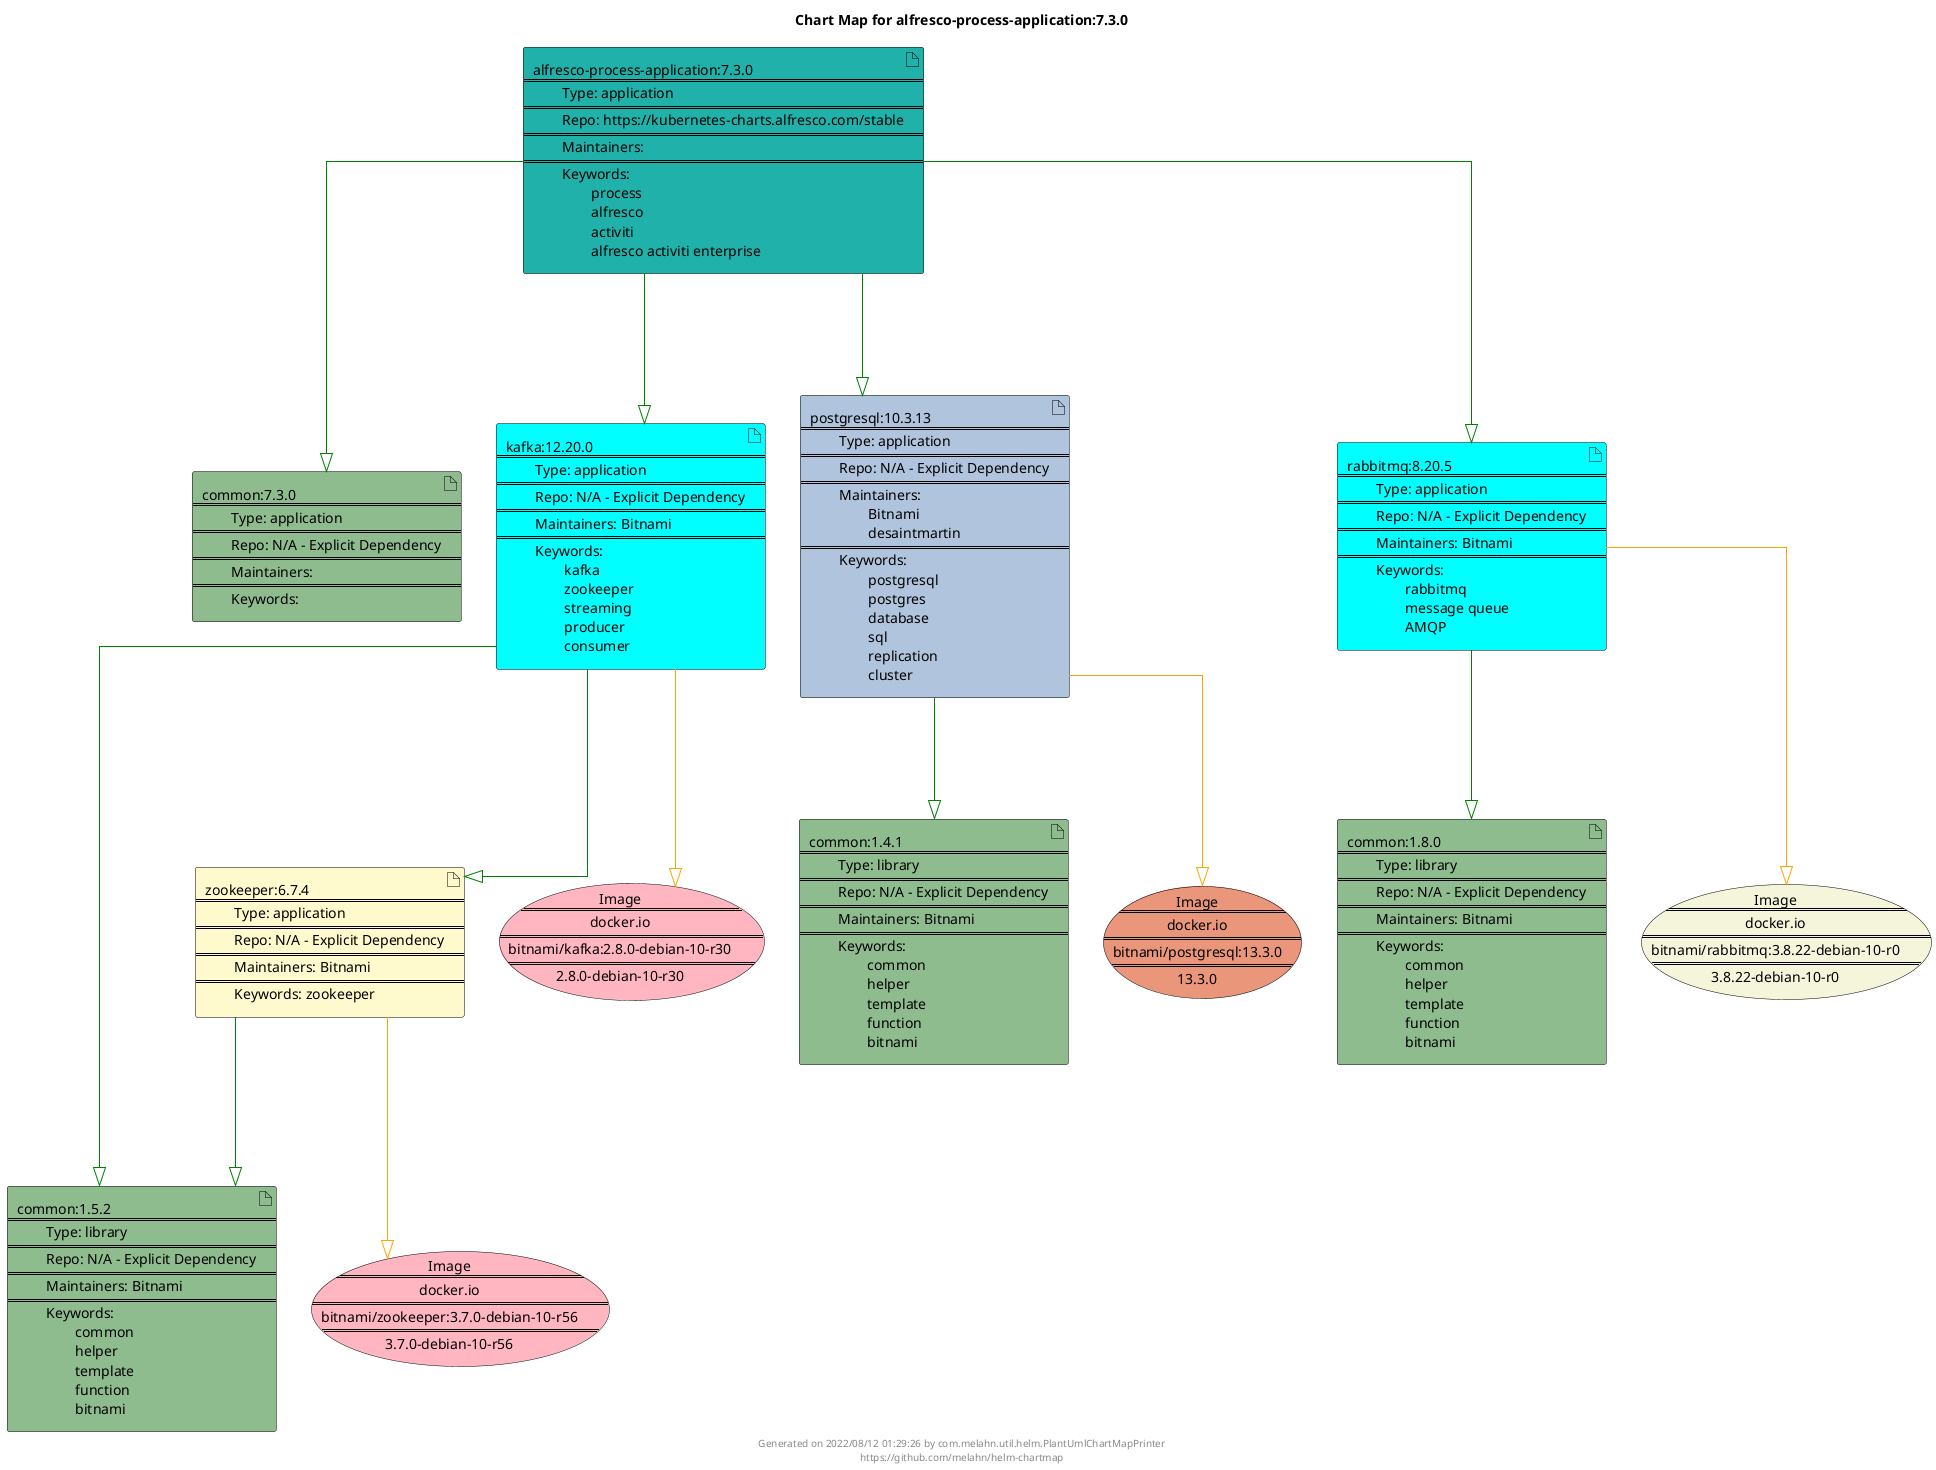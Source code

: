 @startuml
skinparam linetype ortho
skinparam backgroundColor white
skinparam usecaseBorderColor black
skinparam usecaseArrowColor LightSlateGray
skinparam artifactBorderColor black
skinparam artifactArrowColor LightSlateGray

title Chart Map for alfresco-process-application:7.3.0

'There are 9 referenced Helm Charts
artifact "common:1.4.1\n====\n\tType: library\n====\n\tRepo: N/A - Explicit Dependency\n====\n\tMaintainers: Bitnami\n====\n\tKeywords: \n\t\tcommon\n\t\thelper\n\t\ttemplate\n\t\tfunction\n\t\tbitnami" as common_1_4_1 #DarkSeaGreen
artifact "common:7.3.0\n====\n\tType: application\n====\n\tRepo: N/A - Explicit Dependency\n====\n\tMaintainers: \n====\n\tKeywords: " as common_7_3_0 #DarkSeaGreen
artifact "kafka:12.20.0\n====\n\tType: application\n====\n\tRepo: N/A - Explicit Dependency\n====\n\tMaintainers: Bitnami\n====\n\tKeywords: \n\t\tkafka\n\t\tzookeeper\n\t\tstreaming\n\t\tproducer\n\t\tconsumer" as kafka_12_20_0 #Aqua
artifact "alfresco-process-application:7.3.0\n====\n\tType: application\n====\n\tRepo: https://kubernetes-charts.alfresco.com/stable\n====\n\tMaintainers: \n====\n\tKeywords: \n\t\tprocess\n\t\talfresco\n\t\tactiviti\n\t\talfresco activiti enterprise" as alfresco_process_application_7_3_0 #LightSeaGreen
artifact "postgresql:10.3.13\n====\n\tType: application\n====\n\tRepo: N/A - Explicit Dependency\n====\n\tMaintainers: \n\t\tBitnami\n\t\tdesaintmartin\n====\n\tKeywords: \n\t\tpostgresql\n\t\tpostgres\n\t\tdatabase\n\t\tsql\n\t\treplication\n\t\tcluster" as postgresql_10_3_13 #LightSteelBlue
artifact "common:1.5.2\n====\n\tType: library\n====\n\tRepo: N/A - Explicit Dependency\n====\n\tMaintainers: Bitnami\n====\n\tKeywords: \n\t\tcommon\n\t\thelper\n\t\ttemplate\n\t\tfunction\n\t\tbitnami" as common_1_5_2 #DarkSeaGreen
artifact "rabbitmq:8.20.5\n====\n\tType: application\n====\n\tRepo: N/A - Explicit Dependency\n====\n\tMaintainers: Bitnami\n====\n\tKeywords: \n\t\trabbitmq\n\t\tmessage queue\n\t\tAMQP" as rabbitmq_8_20_5 #Aqua
artifact "common:1.8.0\n====\n\tType: library\n====\n\tRepo: N/A - Explicit Dependency\n====\n\tMaintainers: Bitnami\n====\n\tKeywords: \n\t\tcommon\n\t\thelper\n\t\ttemplate\n\t\tfunction\n\t\tbitnami" as common_1_8_0 #DarkSeaGreen
artifact "zookeeper:6.7.4\n====\n\tType: application\n====\n\tRepo: N/A - Explicit Dependency\n====\n\tMaintainers: Bitnami\n====\n\tKeywords: zookeeper" as zookeeper_6_7_4 #LemonChiffon

'There are 4 referenced Docker Images
usecase "Image\n====\ndocker.io\n====\nbitnami/kafka:2.8.0-debian-10-r30\n====\n2.8.0-debian-10-r30" as docker_io_bitnami_kafka_2_8_0_debian_10_r30 #LightPink
usecase "Image\n====\ndocker.io\n====\nbitnami/zookeeper:3.7.0-debian-10-r56\n====\n3.7.0-debian-10-r56" as docker_io_bitnami_zookeeper_3_7_0_debian_10_r56 #LightPink
usecase "Image\n====\ndocker.io\n====\nbitnami/postgresql:13.3.0\n====\n13.3.0" as docker_io_bitnami_postgresql_13_3_0 #DarkSalmon
usecase "Image\n====\ndocker.io\n====\nbitnami/rabbitmq:3.8.22-debian-10-r0\n====\n3.8.22-debian-10-r0" as docker_io_bitnami_rabbitmq_3_8_22_debian_10_r0 #Beige

'Chart Dependencies
alfresco_process_application_7_3_0--[#green]-|>kafka_12_20_0
kafka_12_20_0--[#green]-|>zookeeper_6_7_4
zookeeper_6_7_4--[#green]-|>common_1_5_2
kafka_12_20_0--[#green]-|>common_1_5_2
alfresco_process_application_7_3_0--[#green]-|>rabbitmq_8_20_5
rabbitmq_8_20_5--[#green]-|>common_1_8_0
alfresco_process_application_7_3_0--[#green]-|>postgresql_10_3_13
postgresql_10_3_13--[#green]-|>common_1_4_1
alfresco_process_application_7_3_0--[#green]-|>common_7_3_0
kafka_12_20_0--[#orange]-|>docker_io_bitnami_kafka_2_8_0_debian_10_r30
postgresql_10_3_13--[#orange]-|>docker_io_bitnami_postgresql_13_3_0
rabbitmq_8_20_5--[#orange]-|>docker_io_bitnami_rabbitmq_3_8_22_debian_10_r0
zookeeper_6_7_4--[#orange]-|>docker_io_bitnami_zookeeper_3_7_0_debian_10_r56

center footer Generated on 2022/08/12 01:29:26 by com.melahn.util.helm.PlantUmlChartMapPrinter\nhttps://github.com/melahn/helm-chartmap
@enduml
